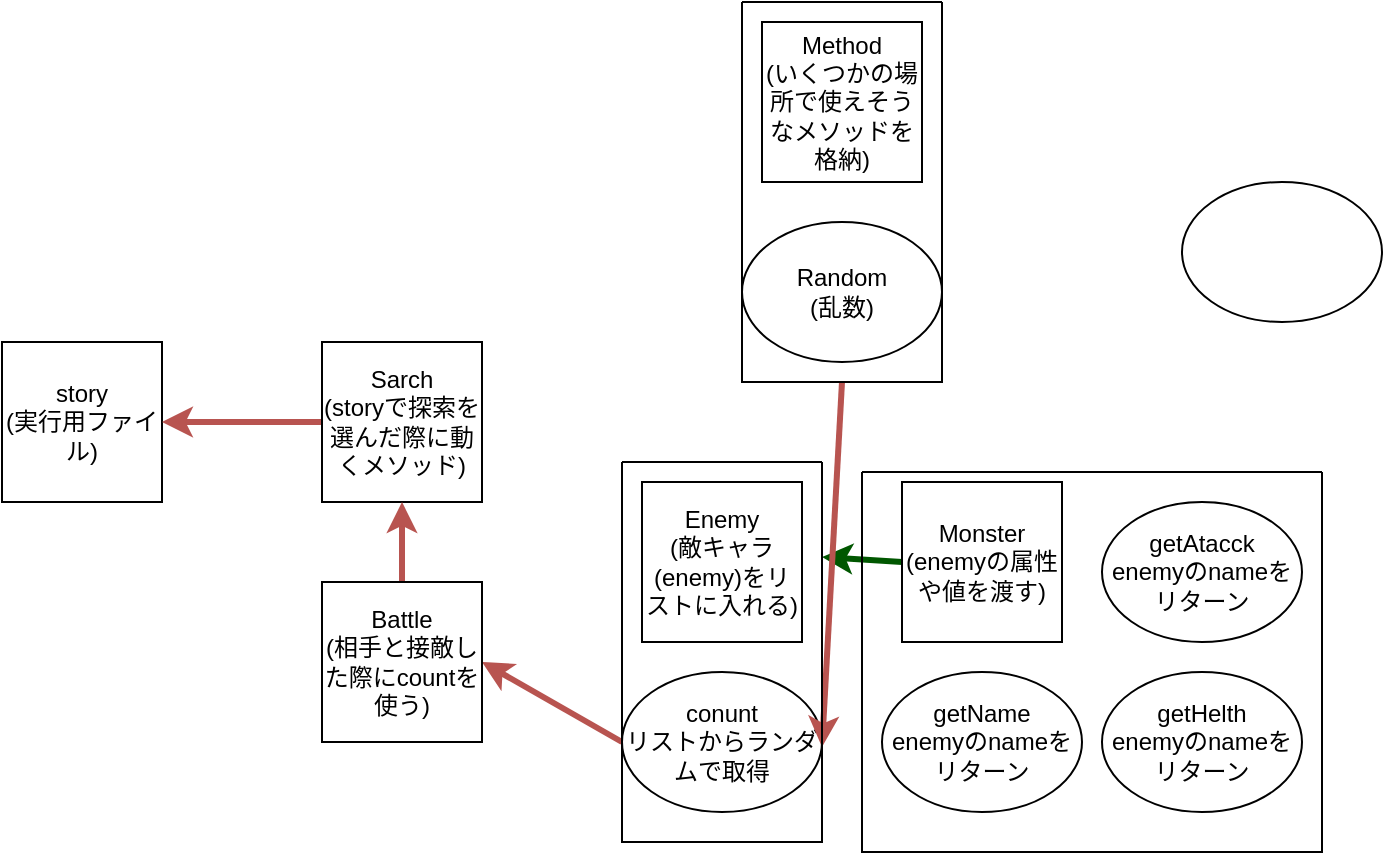 <mxfile>
    <diagram id="_70eBT-OgUTd0a8Njm8a" name="ページ1">
        <mxGraphModel dx="961" dy="1574" grid="1" gridSize="10" guides="1" tooltips="1" connect="1" arrows="1" fold="1" page="1" pageScale="1" pageWidth="827" pageHeight="1169" math="0" shadow="0">
            <root>
                <mxCell id="0"/>
                <mxCell id="1" parent="0"/>
                <mxCell id="2" value="story&lt;br&gt;(実行用ファイル)" style="whiteSpace=wrap;html=1;aspect=fixed;" vertex="1" parent="1">
                    <mxGeometry x="80" y="160" width="80" height="80" as="geometry"/>
                </mxCell>
                <mxCell id="39" style="edgeStyle=none;html=1;exitX=0;exitY=0.5;exitDx=0;exitDy=0;entryX=1;entryY=0.25;entryDx=0;entryDy=0;strokeWidth=3;fillColor=#008a00;strokeColor=#005700;" edge="1" parent="1" source="3" target="35">
                    <mxGeometry relative="1" as="geometry"/>
                </mxCell>
                <mxCell id="3" value="Monster&lt;br&gt;(enemyの属性や値を渡す)" style="whiteSpace=wrap;html=1;aspect=fixed;" vertex="1" parent="1">
                    <mxGeometry x="530" y="230" width="80" height="80" as="geometry"/>
                </mxCell>
                <mxCell id="4" value="Enemy&lt;br&gt;(敵キャラ(enemy)をリストに入れる)" style="whiteSpace=wrap;html=1;aspect=fixed;" vertex="1" parent="1">
                    <mxGeometry x="400" y="230" width="80" height="80" as="geometry"/>
                </mxCell>
                <mxCell id="30" style="edgeStyle=none;html=1;exitX=0;exitY=0.5;exitDx=0;exitDy=0;entryX=1;entryY=0.5;entryDx=0;entryDy=0;fillColor=#f8cecc;strokeColor=#b85450;strokeWidth=3;" edge="1" parent="1" source="5" target="18">
                    <mxGeometry relative="1" as="geometry"/>
                </mxCell>
                <mxCell id="5" value="conunt&lt;br&gt;リストからランダムで取得" style="ellipse;whiteSpace=wrap;html=1;" vertex="1" parent="1">
                    <mxGeometry x="390" y="325" width="100" height="70" as="geometry"/>
                </mxCell>
                <mxCell id="7" value="getName&lt;br&gt;enemyのnameをリターン" style="ellipse;whiteSpace=wrap;html=1;" vertex="1" parent="1">
                    <mxGeometry x="520" y="325" width="100" height="70" as="geometry"/>
                </mxCell>
                <mxCell id="8" value="" style="ellipse;whiteSpace=wrap;html=1;" vertex="1" parent="1">
                    <mxGeometry x="670" y="80" width="100" height="70" as="geometry"/>
                </mxCell>
                <mxCell id="9" value="getAtacck&lt;br style=&quot;border-color: var(--border-color);&quot;&gt;enemyのnameをリターン" style="ellipse;whiteSpace=wrap;html=1;" vertex="1" parent="1">
                    <mxGeometry x="630" y="240" width="100" height="70" as="geometry"/>
                </mxCell>
                <mxCell id="10" value="getHelth&lt;br style=&quot;border-color: var(--border-color);&quot;&gt;enemyのnameをリターン" style="ellipse;whiteSpace=wrap;html=1;" vertex="1" parent="1">
                    <mxGeometry x="630" y="325" width="100" height="70" as="geometry"/>
                </mxCell>
                <mxCell id="27" style="edgeStyle=none;html=1;exitX=0;exitY=0.5;exitDx=0;exitDy=0;entryX=1;entryY=0.5;entryDx=0;entryDy=0;fillColor=#f8cecc;strokeColor=#b85450;strokeWidth=3;" edge="1" parent="1" source="15" target="2">
                    <mxGeometry relative="1" as="geometry"/>
                </mxCell>
                <mxCell id="15" value="Sarch&lt;br&gt;(storyで探索を選んだ際に動くメソッド)" style="whiteSpace=wrap;html=1;aspect=fixed;" vertex="1" parent="1">
                    <mxGeometry x="240" y="160" width="80" height="80" as="geometry"/>
                </mxCell>
                <mxCell id="28" style="edgeStyle=none;html=1;exitX=0.5;exitY=0;exitDx=0;exitDy=0;entryX=0.5;entryY=1;entryDx=0;entryDy=0;fillColor=#f8cecc;strokeColor=#b85450;strokeWidth=3;" edge="1" parent="1" source="18" target="15">
                    <mxGeometry relative="1" as="geometry"/>
                </mxCell>
                <mxCell id="18" value="Battle&lt;br&gt;(相手と接敵した際にcountを使う)" style="whiteSpace=wrap;html=1;aspect=fixed;" vertex="1" parent="1">
                    <mxGeometry x="240" y="280" width="80" height="80" as="geometry"/>
                </mxCell>
                <mxCell id="19" value="Method&lt;br&gt;(いくつかの場所で使えそうなメソッドを格納)" style="whiteSpace=wrap;html=1;aspect=fixed;" vertex="1" parent="1">
                    <mxGeometry x="460" width="80" height="80" as="geometry"/>
                </mxCell>
                <mxCell id="20" value="Random&lt;br&gt;(乱数)" style="ellipse;whiteSpace=wrap;html=1;" vertex="1" parent="1">
                    <mxGeometry x="450" y="100" width="100" height="70" as="geometry"/>
                </mxCell>
                <mxCell id="37" style="edgeStyle=none;html=1;exitX=0.5;exitY=1;exitDx=0;exitDy=0;entryX=1;entryY=0.75;entryDx=0;entryDy=0;fillColor=#f8cecc;strokeColor=#b85450;strokeWidth=3;" edge="1" parent="1" source="33" target="35">
                    <mxGeometry relative="1" as="geometry"/>
                </mxCell>
                <mxCell id="33" value="" style="swimlane;startSize=0;" vertex="1" collapsed="1" parent="1">
                    <mxGeometry x="450" y="-10" width="100" height="190" as="geometry">
                        <mxRectangle x="420" y="150" width="100" height="150" as="alternateBounds"/>
                    </mxGeometry>
                </mxCell>
                <mxCell id="34" value="" style="swimlane;startSize=0;" vertex="1" collapsed="1" parent="1">
                    <mxGeometry x="510" y="225" width="230" height="190" as="geometry">
                        <mxRectangle x="320" y="100" width="200" height="200" as="alternateBounds"/>
                    </mxGeometry>
                </mxCell>
                <mxCell id="35" value="" style="swimlane;startSize=0;" vertex="1" parent="1">
                    <mxGeometry x="390" y="220" width="100" height="190" as="geometry"/>
                </mxCell>
            </root>
        </mxGraphModel>
    </diagram>
</mxfile>